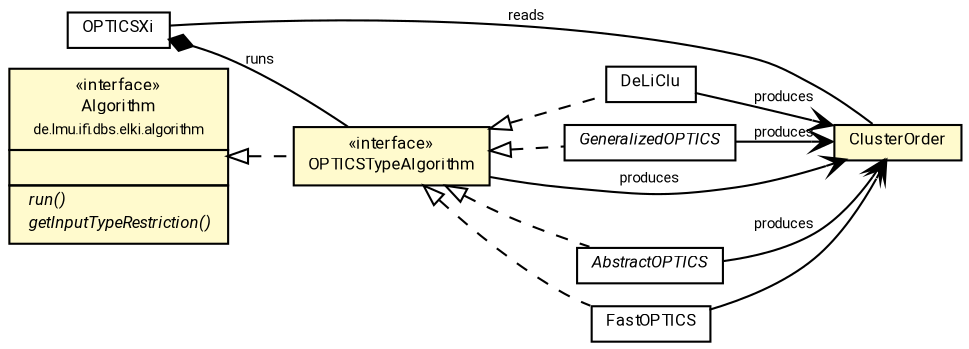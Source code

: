 #!/usr/local/bin/dot
#
# Class diagram 
# Generated by UMLGraph version R5_7_2-60-g0e99a6 (http://www.spinellis.gr/umlgraph/)
#

digraph G {
	graph [fontnames="svg"]
	edge [fontname="Roboto",fontsize=7,labelfontname="Roboto",labelfontsize=7,color="black"];
	node [fontname="Roboto",fontcolor="black",fontsize=8,shape=plaintext,margin=0,width=0,height=0];
	nodesep=0.15;
	ranksep=0.25;
	rankdir=LR;
	// de.lmu.ifi.dbs.elki.algorithm.clustering.optics.DeLiClu<V extends de.lmu.ifi.dbs.elki.data.NumberVector>
	c7564277 [label=<<table title="de.lmu.ifi.dbs.elki.algorithm.clustering.optics.DeLiClu" border="0" cellborder="1" cellspacing="0" cellpadding="2" href="DeLiClu.html" target="_parent">
		<tr><td><table border="0" cellspacing="0" cellpadding="1">
		<tr><td align="center" balign="center"> <font face="Roboto">DeLiClu</font> </td></tr>
		</table></td></tr>
		</table>>, URL="DeLiClu.html"];
	// de.lmu.ifi.dbs.elki.algorithm.clustering.optics.GeneralizedOPTICS<O, R extends de.lmu.ifi.dbs.elki.algorithm.clustering.optics.ClusterOrder>
	c7564855 [label=<<table title="de.lmu.ifi.dbs.elki.algorithm.clustering.optics.GeneralizedOPTICS" border="0" cellborder="1" cellspacing="0" cellpadding="2" href="GeneralizedOPTICS.html" target="_parent">
		<tr><td><table border="0" cellspacing="0" cellpadding="1">
		<tr><td align="center" balign="center"> <font face="Roboto"><i>GeneralizedOPTICS</i></font> </td></tr>
		</table></td></tr>
		</table>>, URL="GeneralizedOPTICS.html"];
	// de.lmu.ifi.dbs.elki.algorithm.clustering.optics.ClusterOrder
	c7564858 [label=<<table title="de.lmu.ifi.dbs.elki.algorithm.clustering.optics.ClusterOrder" border="0" cellborder="1" cellspacing="0" cellpadding="2" bgcolor="LemonChiffon" href="ClusterOrder.html" target="_parent">
		<tr><td><table border="0" cellspacing="0" cellpadding="1">
		<tr><td align="center" balign="center"> <font face="Roboto">ClusterOrder</font> </td></tr>
		</table></td></tr>
		</table>>, URL="ClusterOrder.html"];
	// de.lmu.ifi.dbs.elki.algorithm.clustering.optics.AbstractOPTICS<O>
	c7564859 [label=<<table title="de.lmu.ifi.dbs.elki.algorithm.clustering.optics.AbstractOPTICS" border="0" cellborder="1" cellspacing="0" cellpadding="2" href="AbstractOPTICS.html" target="_parent">
		<tr><td><table border="0" cellspacing="0" cellpadding="1">
		<tr><td align="center" balign="center"> <font face="Roboto"><i>AbstractOPTICS</i></font> </td></tr>
		</table></td></tr>
		</table>>, URL="AbstractOPTICS.html"];
	// de.lmu.ifi.dbs.elki.algorithm.clustering.optics.OPTICSTypeAlgorithm
	c7564861 [label=<<table title="de.lmu.ifi.dbs.elki.algorithm.clustering.optics.OPTICSTypeAlgorithm" border="0" cellborder="1" cellspacing="0" cellpadding="2" bgcolor="lemonChiffon" href="OPTICSTypeAlgorithm.html" target="_parent">
		<tr><td><table border="0" cellspacing="0" cellpadding="1">
		<tr><td align="center" balign="center"> &#171;interface&#187; </td></tr>
		<tr><td align="center" balign="center"> <font face="Roboto">OPTICSTypeAlgorithm</font> </td></tr>
		</table></td></tr>
		</table>>, URL="OPTICSTypeAlgorithm.html"];
	// de.lmu.ifi.dbs.elki.algorithm.clustering.optics.OPTICSXi
	c7564863 [label=<<table title="de.lmu.ifi.dbs.elki.algorithm.clustering.optics.OPTICSXi" border="0" cellborder="1" cellspacing="0" cellpadding="2" href="OPTICSXi.html" target="_parent">
		<tr><td><table border="0" cellspacing="0" cellpadding="1">
		<tr><td align="center" balign="center"> <font face="Roboto">OPTICSXi</font> </td></tr>
		</table></td></tr>
		</table>>, URL="OPTICSXi.html"];
	// de.lmu.ifi.dbs.elki.algorithm.clustering.optics.FastOPTICS<V extends de.lmu.ifi.dbs.elki.data.NumberVector>
	c7564873 [label=<<table title="de.lmu.ifi.dbs.elki.algorithm.clustering.optics.FastOPTICS" border="0" cellborder="1" cellspacing="0" cellpadding="2" href="FastOPTICS.html" target="_parent">
		<tr><td><table border="0" cellspacing="0" cellpadding="1">
		<tr><td align="center" balign="center"> <font face="Roboto">FastOPTICS</font> </td></tr>
		</table></td></tr>
		</table>>, URL="FastOPTICS.html"];
	// de.lmu.ifi.dbs.elki.algorithm.Algorithm
	c7565288 [label=<<table title="de.lmu.ifi.dbs.elki.algorithm.Algorithm" border="0" cellborder="1" cellspacing="0" cellpadding="2" bgcolor="LemonChiffon" href="../../Algorithm.html" target="_parent">
		<tr><td><table border="0" cellspacing="0" cellpadding="1">
		<tr><td align="center" balign="center"> &#171;interface&#187; </td></tr>
		<tr><td align="center" balign="center"> <font face="Roboto">Algorithm</font> </td></tr>
		<tr><td align="center" balign="center"> <font face="Roboto" point-size="7.0">de.lmu.ifi.dbs.elki.algorithm</font> </td></tr>
		</table></td></tr>
		<tr><td><table border="0" cellspacing="0" cellpadding="1">
		<tr><td align="left" balign="left">  </td></tr>
		</table></td></tr>
		<tr><td><table border="0" cellspacing="0" cellpadding="1">
		<tr><td align="left" balign="left"> <i> run()</i> </td></tr>
		<tr><td align="left" balign="left"> <i> getInputTypeRestriction()</i> </td></tr>
		</table></td></tr>
		</table>>, URL="../../Algorithm.html"];
	// de.lmu.ifi.dbs.elki.algorithm.clustering.optics.DeLiClu<V extends de.lmu.ifi.dbs.elki.data.NumberVector> implements de.lmu.ifi.dbs.elki.algorithm.clustering.optics.OPTICSTypeAlgorithm
	c7564861 -> c7564277 [arrowtail=empty,style=dashed,dir=back,weight=9];
	// de.lmu.ifi.dbs.elki.algorithm.clustering.optics.DeLiClu<V extends de.lmu.ifi.dbs.elki.data.NumberVector> navassoc de.lmu.ifi.dbs.elki.algorithm.clustering.optics.ClusterOrder
	c7564277 -> c7564858 [arrowhead=open,weight=1,label="produces"];
	// de.lmu.ifi.dbs.elki.algorithm.clustering.optics.GeneralizedOPTICS<O, R extends de.lmu.ifi.dbs.elki.algorithm.clustering.optics.ClusterOrder> implements de.lmu.ifi.dbs.elki.algorithm.clustering.optics.OPTICSTypeAlgorithm
	c7564861 -> c7564855 [arrowtail=empty,style=dashed,dir=back,weight=9];
	// de.lmu.ifi.dbs.elki.algorithm.clustering.optics.GeneralizedOPTICS<O, R extends de.lmu.ifi.dbs.elki.algorithm.clustering.optics.ClusterOrder> navassoc de.lmu.ifi.dbs.elki.algorithm.clustering.optics.ClusterOrder
	c7564855 -> c7564858 [arrowhead=open,weight=1,label="produces"];
	// de.lmu.ifi.dbs.elki.algorithm.clustering.optics.AbstractOPTICS<O> implements de.lmu.ifi.dbs.elki.algorithm.clustering.optics.OPTICSTypeAlgorithm
	c7564861 -> c7564859 [arrowtail=empty,style=dashed,dir=back,weight=9];
	// de.lmu.ifi.dbs.elki.algorithm.clustering.optics.AbstractOPTICS<O> navassoc de.lmu.ifi.dbs.elki.algorithm.clustering.optics.ClusterOrder
	c7564859 -> c7564858 [arrowhead=open,weight=1,label="produces"];
	// de.lmu.ifi.dbs.elki.algorithm.clustering.optics.OPTICSTypeAlgorithm implements de.lmu.ifi.dbs.elki.algorithm.Algorithm
	c7565288 -> c7564861 [arrowtail=empty,style=dashed,dir=back,weight=9];
	// de.lmu.ifi.dbs.elki.algorithm.clustering.optics.OPTICSTypeAlgorithm navassoc de.lmu.ifi.dbs.elki.algorithm.clustering.optics.ClusterOrder
	c7564861 -> c7564858 [arrowhead=open,weight=1,label="produces"];
	// de.lmu.ifi.dbs.elki.algorithm.clustering.optics.OPTICSXi composed de.lmu.ifi.dbs.elki.algorithm.clustering.optics.OPTICSTypeAlgorithm
	c7564863 -> c7564861 [arrowhead=none,arrowtail=diamond,dir=back,weight=6,label="runs"];
	// de.lmu.ifi.dbs.elki.algorithm.clustering.optics.OPTICSXi assoc de.lmu.ifi.dbs.elki.algorithm.clustering.optics.ClusterOrder
	c7564863 -> c7564858 [arrowhead=none,weight=2,label="reads"];
	// de.lmu.ifi.dbs.elki.algorithm.clustering.optics.FastOPTICS<V extends de.lmu.ifi.dbs.elki.data.NumberVector> implements de.lmu.ifi.dbs.elki.algorithm.clustering.optics.OPTICSTypeAlgorithm
	c7564861 -> c7564873 [arrowtail=empty,style=dashed,dir=back,weight=9];
	// de.lmu.ifi.dbs.elki.algorithm.clustering.optics.FastOPTICS<V extends de.lmu.ifi.dbs.elki.data.NumberVector> navassoc de.lmu.ifi.dbs.elki.algorithm.clustering.optics.ClusterOrder
	c7564873 -> c7564858 [arrowhead=open,weight=1];
}

